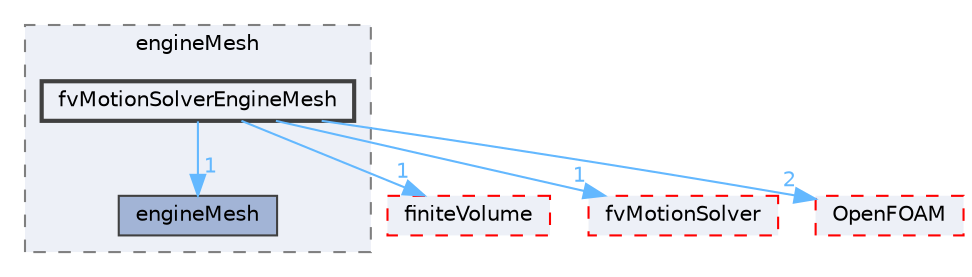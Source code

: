 digraph "src/engine/engineMesh/fvMotionSolverEngineMesh"
{
 // LATEX_PDF_SIZE
  bgcolor="transparent";
  edge [fontname=Helvetica,fontsize=10,labelfontname=Helvetica,labelfontsize=10];
  node [fontname=Helvetica,fontsize=10,shape=box,height=0.2,width=0.4];
  compound=true
  subgraph clusterdir_519b65c37d0222dfd330392f4e2f4458 {
    graph [ bgcolor="#edf0f7", pencolor="grey50", label="engineMesh", fontname=Helvetica,fontsize=10 style="filled,dashed", URL="dir_519b65c37d0222dfd330392f4e2f4458.html",tooltip=""]
  dir_a5039ba4f538f281d2ef96cdafc71598 [label="engineMesh", fillcolor="#a2b4d6", color="grey25", style="filled", URL="dir_a5039ba4f538f281d2ef96cdafc71598.html",tooltip=""];
  dir_6b573aeb0885fb680d8c9f0d830aab07 [label="fvMotionSolverEngineMesh", fillcolor="#edf0f7", color="grey25", style="filled,bold", URL="dir_6b573aeb0885fb680d8c9f0d830aab07.html",tooltip=""];
  }
  dir_9bd15774b555cf7259a6fa18f99fe99b [label="finiteVolume", fillcolor="#edf0f7", color="red", style="filled,dashed", URL="dir_9bd15774b555cf7259a6fa18f99fe99b.html",tooltip=""];
  dir_f7091aeabaea36e4bb5fe5aa28ecbeff [label="fvMotionSolver", fillcolor="#edf0f7", color="red", style="filled,dashed", URL="dir_f7091aeabaea36e4bb5fe5aa28ecbeff.html",tooltip=""];
  dir_c5473ff19b20e6ec4dfe5c310b3778a8 [label="OpenFOAM", fillcolor="#edf0f7", color="red", style="filled,dashed", URL="dir_c5473ff19b20e6ec4dfe5c310b3778a8.html",tooltip=""];
  dir_6b573aeb0885fb680d8c9f0d830aab07->dir_9bd15774b555cf7259a6fa18f99fe99b [headlabel="1", labeldistance=1.5 headhref="dir_001555_001387.html" href="dir_001555_001387.html" color="steelblue1" fontcolor="steelblue1"];
  dir_6b573aeb0885fb680d8c9f0d830aab07->dir_a5039ba4f538f281d2ef96cdafc71598 [headlabel="1", labeldistance=1.5 headhref="dir_001555_001149.html" href="dir_001555_001149.html" color="steelblue1" fontcolor="steelblue1"];
  dir_6b573aeb0885fb680d8c9f0d830aab07->dir_c5473ff19b20e6ec4dfe5c310b3778a8 [headlabel="2", labeldistance=1.5 headhref="dir_001555_002695.html" href="dir_001555_002695.html" color="steelblue1" fontcolor="steelblue1"];
  dir_6b573aeb0885fb680d8c9f0d830aab07->dir_f7091aeabaea36e4bb5fe5aa28ecbeff [headlabel="1", labeldistance=1.5 headhref="dir_001555_001553.html" href="dir_001555_001553.html" color="steelblue1" fontcolor="steelblue1"];
}
